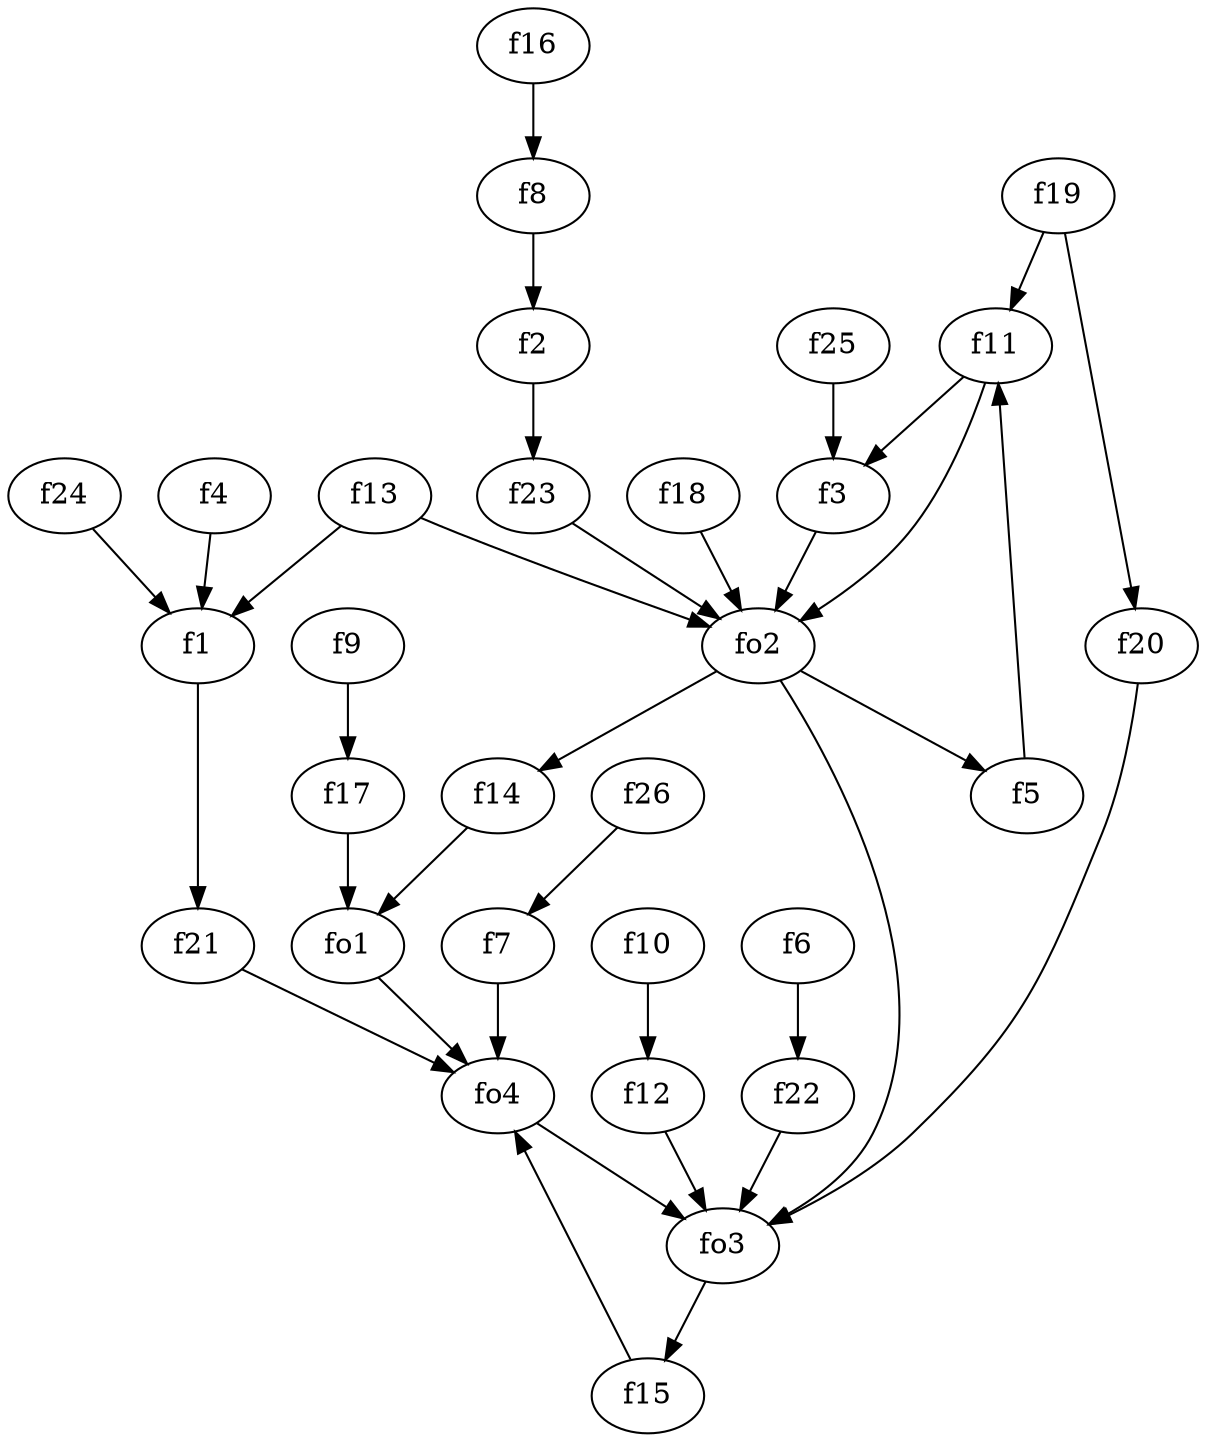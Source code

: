 strict digraph  {
f1;
f2;
f3;
f4;
f5;
f6;
f7;
f8;
f9;
f10;
f11;
f12;
f13;
f14;
f15;
f16;
f17;
f18;
f19;
f20;
f21;
f22;
f23;
f24;
f25;
f26;
fo1;
fo2;
fo3;
fo4;
f1 -> f21  [weight=2];
f2 -> f23  [weight=2];
f3 -> fo2  [weight=2];
f4 -> f1  [weight=2];
f5 -> f11  [weight=2];
f6 -> f22  [weight=2];
f7 -> fo4  [weight=2];
f8 -> f2  [weight=2];
f9 -> f17  [weight=2];
f10 -> f12  [weight=2];
f11 -> f3  [weight=2];
f11 -> fo2  [weight=2];
f12 -> fo3  [weight=2];
f13 -> fo2  [weight=2];
f13 -> f1  [weight=2];
f14 -> fo1  [weight=2];
f15 -> fo4  [weight=2];
f16 -> f8  [weight=2];
f17 -> fo1  [weight=2];
f18 -> fo2  [weight=2];
f19 -> f11  [weight=2];
f19 -> f20  [weight=2];
f20 -> fo3  [weight=2];
f21 -> fo4  [weight=2];
f22 -> fo3  [weight=2];
f23 -> fo2  [weight=2];
f24 -> f1  [weight=2];
f25 -> f3  [weight=2];
f26 -> f7  [weight=2];
fo1 -> fo4  [weight=2];
fo2 -> f14  [weight=2];
fo2 -> fo3  [weight=2];
fo2 -> f5  [weight=2];
fo3 -> f15  [weight=2];
fo4 -> fo3  [weight=2];
}
